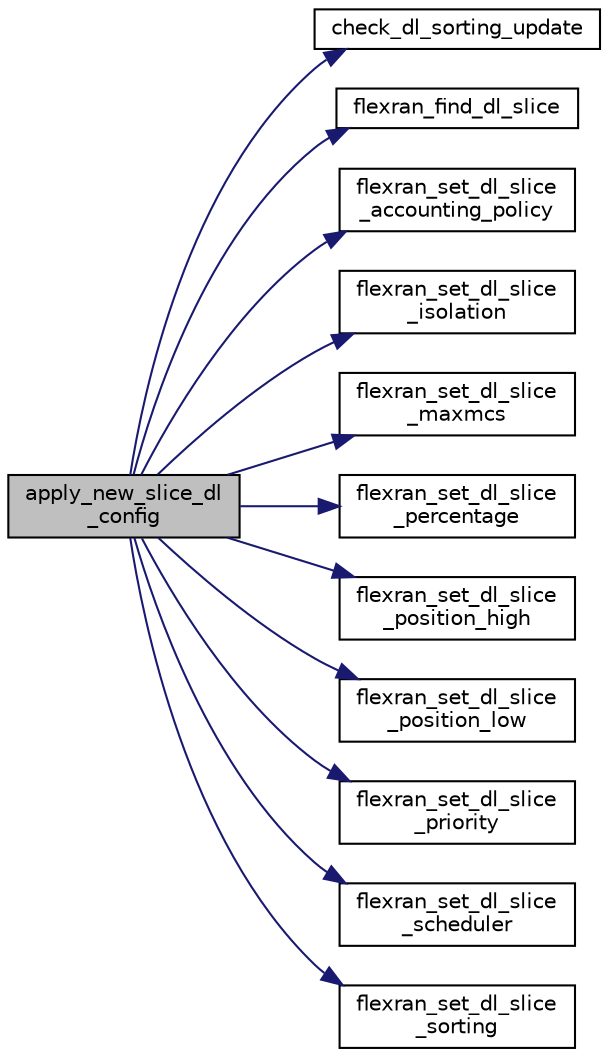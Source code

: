 digraph "apply_new_slice_dl_config"
{
 // LATEX_PDF_SIZE
  edge [fontname="Helvetica",fontsize="10",labelfontname="Helvetica",labelfontsize="10"];
  node [fontname="Helvetica",fontsize="10",shape=record];
  rankdir="LR";
  Node1 [label="apply_new_slice_dl\l_config",height=0.2,width=0.4,color="black", fillcolor="grey75", style="filled", fontcolor="black",tooltip=" "];
  Node1 -> Node2 [color="midnightblue",fontsize="10",style="solid",fontname="Helvetica"];
  Node2 [label="check_dl_sorting_update",height=0.2,width=0.4,color="black", fillcolor="white", style="filled",URL="$flexran__agent__mac__internal_8c.html#a87c687a6df39c8b271454c4aec4d8a39",tooltip=" "];
  Node1 -> Node3 [color="midnightblue",fontsize="10",style="solid",fontname="Helvetica"];
  Node3 [label="flexran_find_dl_slice",height=0.2,width=0.4,color="black", fillcolor="white", style="filled",URL="$flexran__agent__ran__api_8c.html#a0a7a002fa8ff5f0b3b37027898a2c252",tooltip=" "];
  Node1 -> Node4 [color="midnightblue",fontsize="10",style="solid",fontname="Helvetica"];
  Node4 [label="flexran_set_dl_slice\l_accounting_policy",height=0.2,width=0.4,color="black", fillcolor="white", style="filled",URL="$flexran__agent__ran__api_8c.html#a36c652d8f658d5d13d2edd00af452751",tooltip=" "];
  Node1 -> Node5 [color="midnightblue",fontsize="10",style="solid",fontname="Helvetica"];
  Node5 [label="flexran_set_dl_slice\l_isolation",height=0.2,width=0.4,color="black", fillcolor="white", style="filled",URL="$flexran__agent__ran__api_8c.html#a7fcc4654146e352697a58803f60d2c65",tooltip=" "];
  Node1 -> Node6 [color="midnightblue",fontsize="10",style="solid",fontname="Helvetica"];
  Node6 [label="flexran_set_dl_slice\l_maxmcs",height=0.2,width=0.4,color="black", fillcolor="white", style="filled",URL="$flexran__agent__ran__api_8c.html#aae60e8defff3276c093076a001a07418",tooltip=" "];
  Node1 -> Node7 [color="midnightblue",fontsize="10",style="solid",fontname="Helvetica"];
  Node7 [label="flexran_set_dl_slice\l_percentage",height=0.2,width=0.4,color="black", fillcolor="white", style="filled",URL="$flexran__agent__ran__api_8c.html#ab13aa26d816583313a269fddf888c012",tooltip=" "];
  Node1 -> Node8 [color="midnightblue",fontsize="10",style="solid",fontname="Helvetica"];
  Node8 [label="flexran_set_dl_slice\l_position_high",height=0.2,width=0.4,color="black", fillcolor="white", style="filled",URL="$flexran__agent__ran__api_8c.html#a40d35a411e7b385009a3ed987435e4c6",tooltip=" "];
  Node1 -> Node9 [color="midnightblue",fontsize="10",style="solid",fontname="Helvetica"];
  Node9 [label="flexran_set_dl_slice\l_position_low",height=0.2,width=0.4,color="black", fillcolor="white", style="filled",URL="$flexran__agent__ran__api_8c.html#a2c60d592bddc4089c49bf529248a7e0b",tooltip=" "];
  Node1 -> Node10 [color="midnightblue",fontsize="10",style="solid",fontname="Helvetica"];
  Node10 [label="flexran_set_dl_slice\l_priority",height=0.2,width=0.4,color="black", fillcolor="white", style="filled",URL="$flexran__agent__ran__api_8c.html#a6e8064db9dd72fa65cc790bc75a28651",tooltip=" "];
  Node1 -> Node11 [color="midnightblue",fontsize="10",style="solid",fontname="Helvetica"];
  Node11 [label="flexran_set_dl_slice\l_scheduler",height=0.2,width=0.4,color="black", fillcolor="white", style="filled",URL="$flexran__agent__ran__api_8c.html#a7da3c53ca65607c5b84db9fe3170c8f6",tooltip=" "];
  Node1 -> Node12 [color="midnightblue",fontsize="10",style="solid",fontname="Helvetica"];
  Node12 [label="flexran_set_dl_slice\l_sorting",height=0.2,width=0.4,color="black", fillcolor="white", style="filled",URL="$flexran__agent__ran__api_8c.html#a579fb62bc78e44e990bec609b5d5aa6f",tooltip=" "];
}
